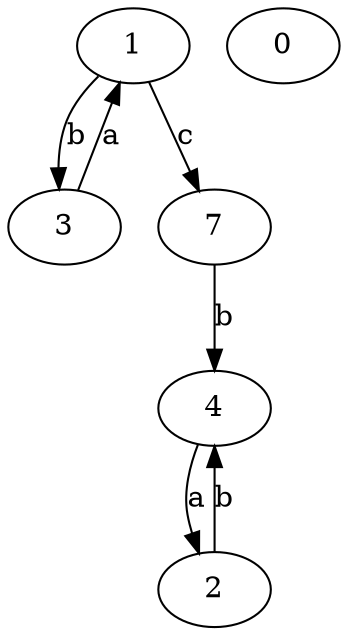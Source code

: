strict digraph  {
1;
2;
3;
4;
0;
7;
1 -> 3  [label=b];
1 -> 7  [label=c];
2 -> 4  [label=b];
3 -> 1  [label=a];
4 -> 2  [label=a];
7 -> 4  [label=b];
}
